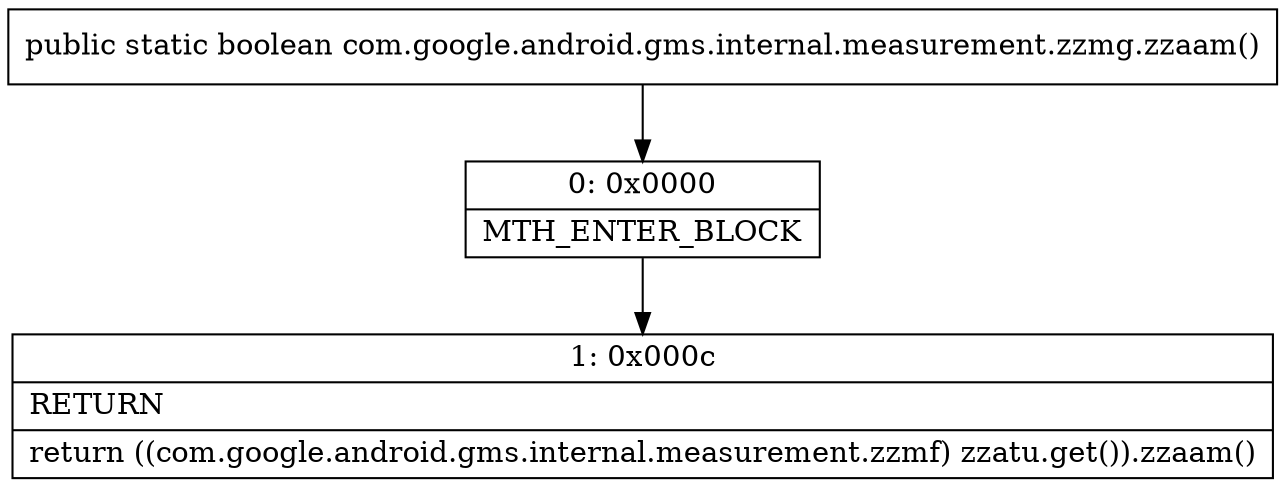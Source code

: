 digraph "CFG forcom.google.android.gms.internal.measurement.zzmg.zzaam()Z" {
Node_0 [shape=record,label="{0\:\ 0x0000|MTH_ENTER_BLOCK\l}"];
Node_1 [shape=record,label="{1\:\ 0x000c|RETURN\l|return ((com.google.android.gms.internal.measurement.zzmf) zzatu.get()).zzaam()\l}"];
MethodNode[shape=record,label="{public static boolean com.google.android.gms.internal.measurement.zzmg.zzaam() }"];
MethodNode -> Node_0;
Node_0 -> Node_1;
}

